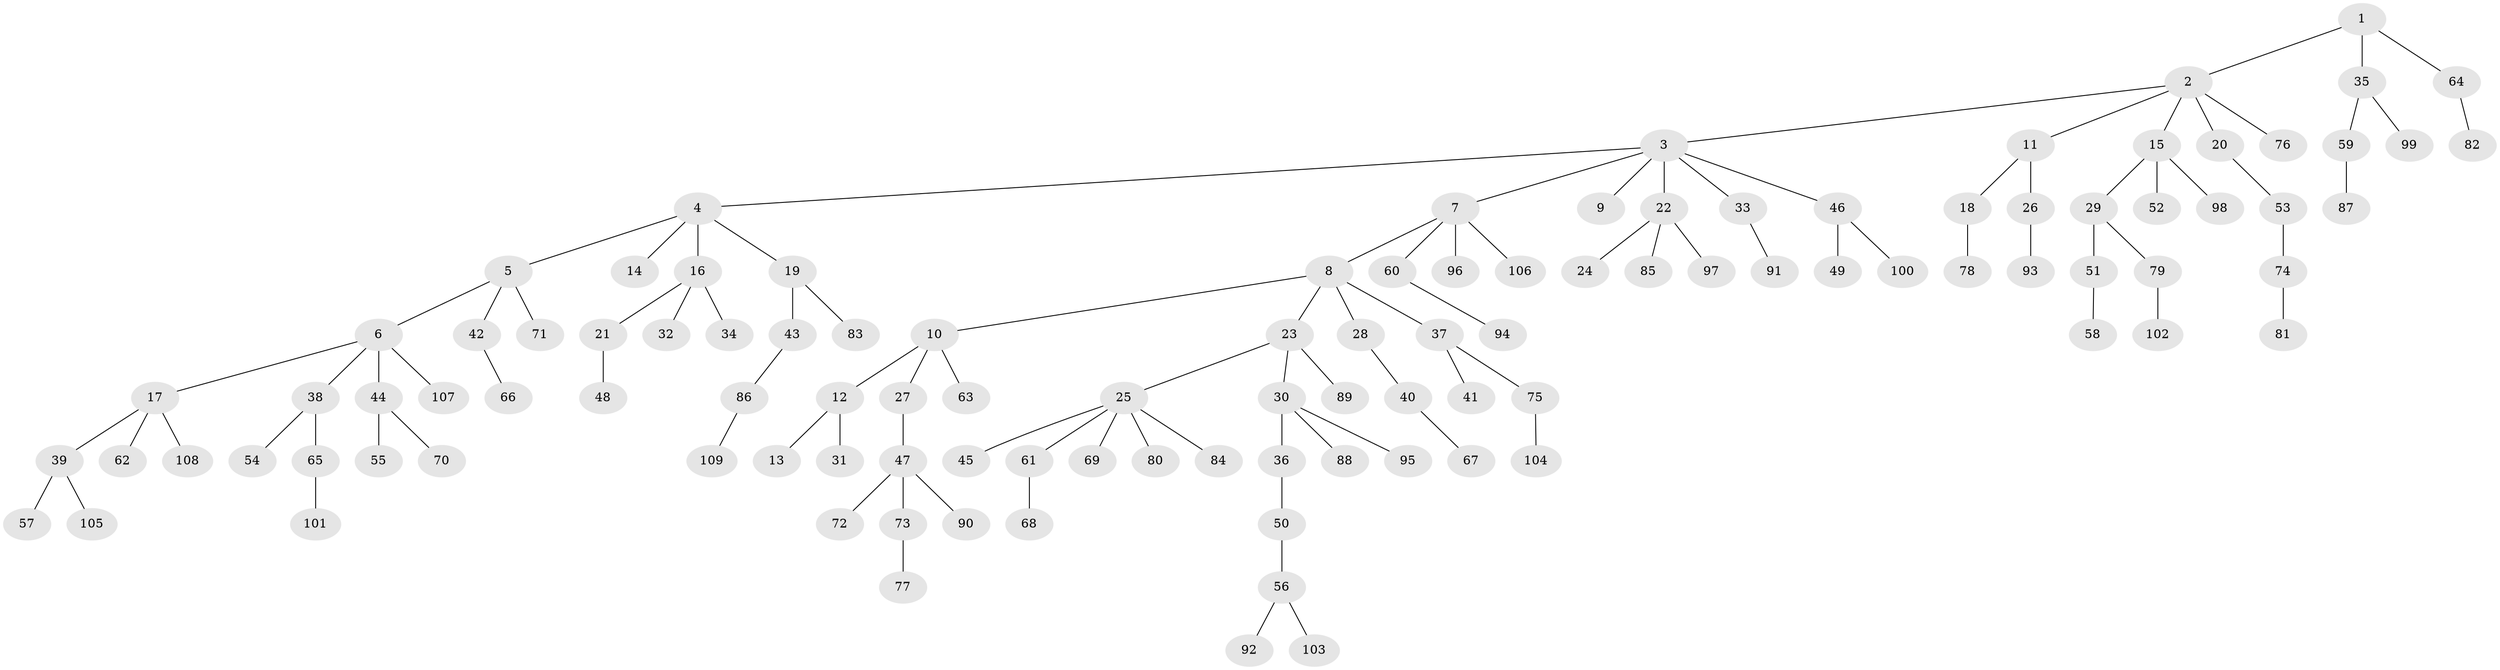 // coarse degree distribution, {5: 0.0625, 4: 0.03125, 3: 0.09375, 9: 0.03125, 2: 0.15625, 1: 0.625}
// Generated by graph-tools (version 1.1) at 2025/19/03/04/25 18:19:13]
// undirected, 109 vertices, 108 edges
graph export_dot {
graph [start="1"]
  node [color=gray90,style=filled];
  1;
  2;
  3;
  4;
  5;
  6;
  7;
  8;
  9;
  10;
  11;
  12;
  13;
  14;
  15;
  16;
  17;
  18;
  19;
  20;
  21;
  22;
  23;
  24;
  25;
  26;
  27;
  28;
  29;
  30;
  31;
  32;
  33;
  34;
  35;
  36;
  37;
  38;
  39;
  40;
  41;
  42;
  43;
  44;
  45;
  46;
  47;
  48;
  49;
  50;
  51;
  52;
  53;
  54;
  55;
  56;
  57;
  58;
  59;
  60;
  61;
  62;
  63;
  64;
  65;
  66;
  67;
  68;
  69;
  70;
  71;
  72;
  73;
  74;
  75;
  76;
  77;
  78;
  79;
  80;
  81;
  82;
  83;
  84;
  85;
  86;
  87;
  88;
  89;
  90;
  91;
  92;
  93;
  94;
  95;
  96;
  97;
  98;
  99;
  100;
  101;
  102;
  103;
  104;
  105;
  106;
  107;
  108;
  109;
  1 -- 2;
  1 -- 35;
  1 -- 64;
  2 -- 3;
  2 -- 11;
  2 -- 15;
  2 -- 20;
  2 -- 76;
  3 -- 4;
  3 -- 7;
  3 -- 9;
  3 -- 22;
  3 -- 33;
  3 -- 46;
  4 -- 5;
  4 -- 14;
  4 -- 16;
  4 -- 19;
  5 -- 6;
  5 -- 42;
  5 -- 71;
  6 -- 17;
  6 -- 38;
  6 -- 44;
  6 -- 107;
  7 -- 8;
  7 -- 60;
  7 -- 96;
  7 -- 106;
  8 -- 10;
  8 -- 23;
  8 -- 28;
  8 -- 37;
  10 -- 12;
  10 -- 27;
  10 -- 63;
  11 -- 18;
  11 -- 26;
  12 -- 13;
  12 -- 31;
  15 -- 29;
  15 -- 52;
  15 -- 98;
  16 -- 21;
  16 -- 32;
  16 -- 34;
  17 -- 39;
  17 -- 62;
  17 -- 108;
  18 -- 78;
  19 -- 43;
  19 -- 83;
  20 -- 53;
  21 -- 48;
  22 -- 24;
  22 -- 85;
  22 -- 97;
  23 -- 25;
  23 -- 30;
  23 -- 89;
  25 -- 45;
  25 -- 61;
  25 -- 69;
  25 -- 80;
  25 -- 84;
  26 -- 93;
  27 -- 47;
  28 -- 40;
  29 -- 51;
  29 -- 79;
  30 -- 36;
  30 -- 88;
  30 -- 95;
  33 -- 91;
  35 -- 59;
  35 -- 99;
  36 -- 50;
  37 -- 41;
  37 -- 75;
  38 -- 54;
  38 -- 65;
  39 -- 57;
  39 -- 105;
  40 -- 67;
  42 -- 66;
  43 -- 86;
  44 -- 55;
  44 -- 70;
  46 -- 49;
  46 -- 100;
  47 -- 72;
  47 -- 73;
  47 -- 90;
  50 -- 56;
  51 -- 58;
  53 -- 74;
  56 -- 92;
  56 -- 103;
  59 -- 87;
  60 -- 94;
  61 -- 68;
  64 -- 82;
  65 -- 101;
  73 -- 77;
  74 -- 81;
  75 -- 104;
  79 -- 102;
  86 -- 109;
}
